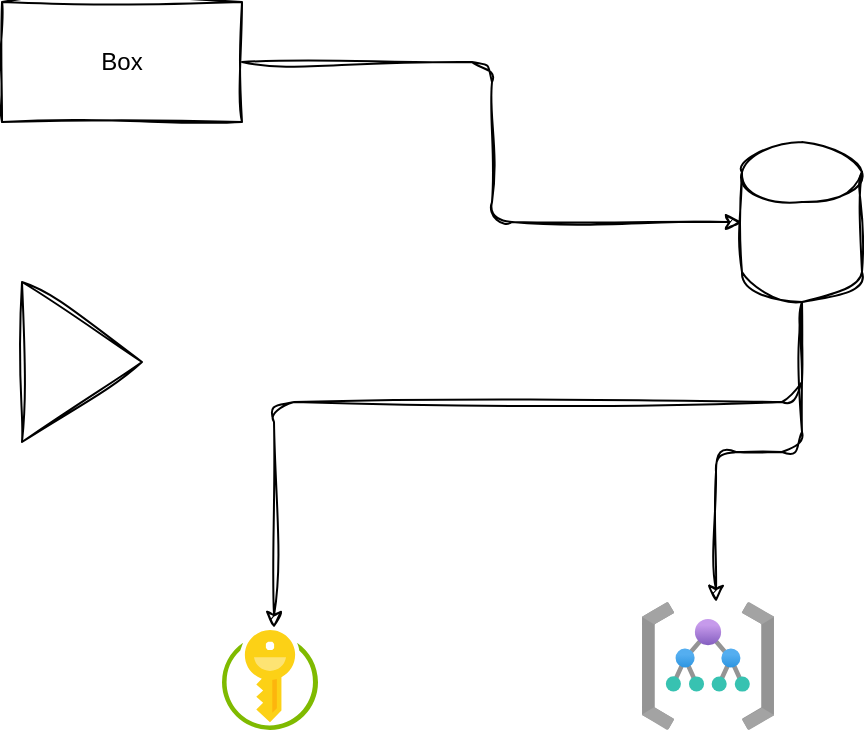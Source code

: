<mxfile>
    <diagram id="8GUFTf_97pqB37K5wsXq" name="Page-1">
        <mxGraphModel dx="1021" dy="826" grid="1" gridSize="10" guides="1" tooltips="1" connect="1" arrows="1" fold="1" page="1" pageScale="1" pageWidth="827" pageHeight="1169" background="none" math="0" shadow="0">
            <root>
                <mxCell id="0"/>
                <mxCell id="1" parent="0"/>
                <mxCell id="2" value="Box" style="rounded=0;whiteSpace=wrap;html=1;sketch=1;curveFitting=1;jiggle=2;" parent="1" vertex="1">
                    <mxGeometry x="60" y="90" width="120" height="60" as="geometry"/>
                </mxCell>
                <mxCell id="3" value="" style="shape=cylinder3;whiteSpace=wrap;html=1;boundedLbl=1;backgroundOutline=1;size=15;sketch=1;curveFitting=1;jiggle=2;" parent="1" vertex="1">
                    <mxGeometry x="430" y="160" width="60" height="80" as="geometry"/>
                </mxCell>
                <mxCell id="4" value="" style="image;aspect=fixed;html=1;points=[];align=center;fontSize=12;image=img/lib/azure2/general/Management_Groups.svg;sketch=1;curveFitting=1;jiggle=2;" parent="1" vertex="1">
                    <mxGeometry x="380" y="390" width="66" height="64" as="geometry"/>
                </mxCell>
                <mxCell id="5" value="" style="image;sketch=1;aspect=fixed;html=1;points=[];align=center;fontSize=12;image=img/lib/mscae/Key_Vaults.svg;curveFitting=1;jiggle=2;" parent="1" vertex="1">
                    <mxGeometry x="170" y="404" width="48" height="50" as="geometry"/>
                </mxCell>
                <mxCell id="6" style="edgeStyle=elbowEdgeStyle;html=1;exitX=1;exitY=0.5;exitDx=0;exitDy=0;entryX=0;entryY=0.5;entryDx=0;entryDy=0;entryPerimeter=0;flowAnimation=1;sketch=1;curveFitting=1;jiggle=2;" parent="1" source="2" target="3" edge="1">
                    <mxGeometry relative="1" as="geometry"/>
                </mxCell>
                <mxCell id="7" style="edgeStyle=orthogonalEdgeStyle;html=1;exitX=0.5;exitY=1;exitDx=0;exitDy=0;exitPerimeter=0;entryX=0.561;entryY=0;entryDx=0;entryDy=0;entryPerimeter=0;flowAnimation=1;sketch=1;curveFitting=1;jiggle=2;" parent="1" source="3" target="4" edge="1">
                    <mxGeometry relative="1" as="geometry"/>
                </mxCell>
                <mxCell id="8" style="edgeStyle=orthogonalEdgeStyle;html=1;exitX=0.5;exitY=1;exitDx=0;exitDy=0;exitPerimeter=0;entryX=0.542;entryY=-0.02;entryDx=0;entryDy=0;entryPerimeter=0;flowAnimation=1;sketch=1;curveFitting=1;jiggle=2;" parent="1" source="3" target="5" edge="1">
                    <mxGeometry relative="1" as="geometry">
                        <Array as="points">
                            <mxPoint x="460" y="290"/>
                            <mxPoint x="196" y="290"/>
                        </Array>
                    </mxGeometry>
                </mxCell>
                <mxCell id="9" value="" style="triangle;whiteSpace=wrap;html=1;sketch=1;curveFitting=1;jiggle=2;" vertex="1" parent="1">
                    <mxGeometry x="70" y="230" width="60" height="80" as="geometry"/>
                </mxCell>
            </root>
        </mxGraphModel>
    </diagram>
</mxfile>
